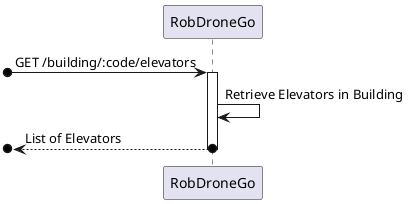 @startuml SD Lv1

participant "RobDroneGo" as System

[o-> System : GET /building/:code/elevators
activate System

System -> System : Retrieve Elevators in Building

[o<--o System : List of Elevators
deactivate System

@enduml
